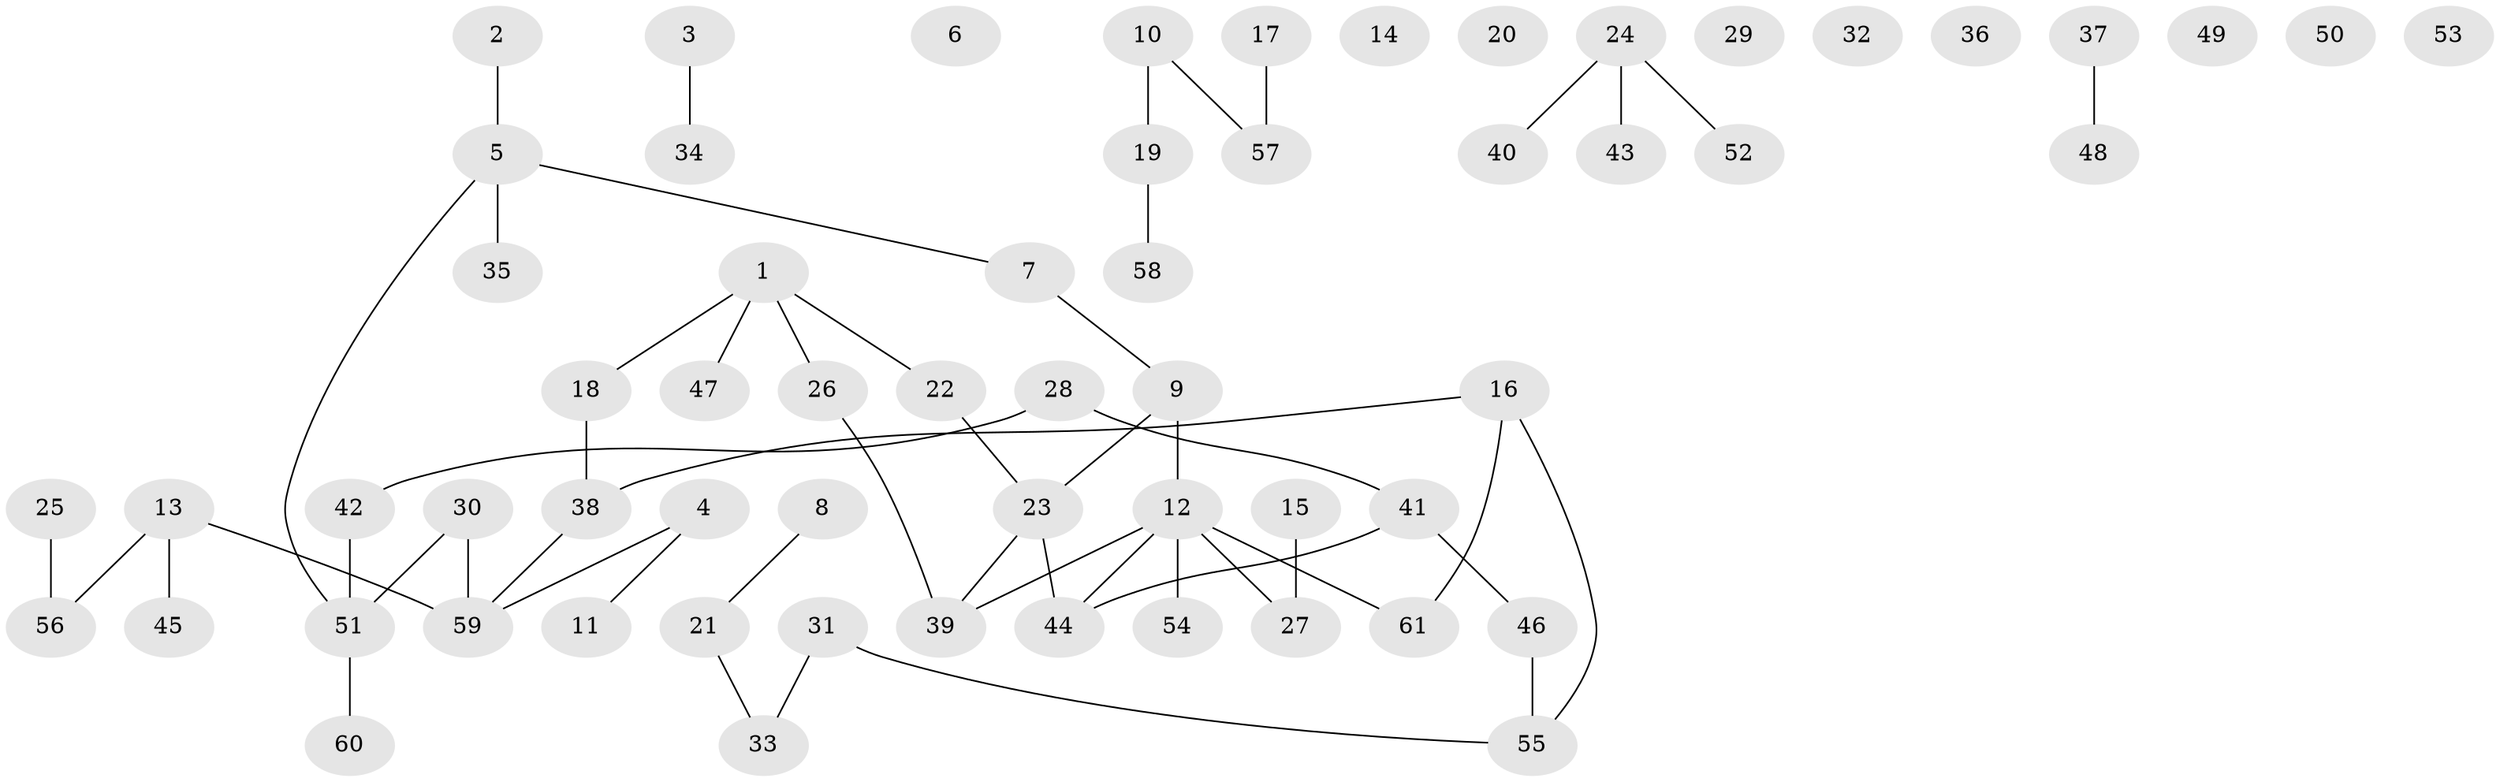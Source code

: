 // Generated by graph-tools (version 1.1) at 2025/25/03/09/25 03:25:19]
// undirected, 61 vertices, 54 edges
graph export_dot {
graph [start="1"]
  node [color=gray90,style=filled];
  1;
  2;
  3;
  4;
  5;
  6;
  7;
  8;
  9;
  10;
  11;
  12;
  13;
  14;
  15;
  16;
  17;
  18;
  19;
  20;
  21;
  22;
  23;
  24;
  25;
  26;
  27;
  28;
  29;
  30;
  31;
  32;
  33;
  34;
  35;
  36;
  37;
  38;
  39;
  40;
  41;
  42;
  43;
  44;
  45;
  46;
  47;
  48;
  49;
  50;
  51;
  52;
  53;
  54;
  55;
  56;
  57;
  58;
  59;
  60;
  61;
  1 -- 18;
  1 -- 22;
  1 -- 26;
  1 -- 47;
  2 -- 5;
  3 -- 34;
  4 -- 11;
  4 -- 59;
  5 -- 7;
  5 -- 35;
  5 -- 51;
  7 -- 9;
  8 -- 21;
  9 -- 12;
  9 -- 23;
  10 -- 19;
  10 -- 57;
  12 -- 27;
  12 -- 39;
  12 -- 44;
  12 -- 54;
  12 -- 61;
  13 -- 45;
  13 -- 56;
  13 -- 59;
  15 -- 27;
  16 -- 38;
  16 -- 55;
  16 -- 61;
  17 -- 57;
  18 -- 38;
  19 -- 58;
  21 -- 33;
  22 -- 23;
  23 -- 39;
  23 -- 44;
  24 -- 40;
  24 -- 43;
  24 -- 52;
  25 -- 56;
  26 -- 39;
  28 -- 41;
  28 -- 42;
  30 -- 51;
  30 -- 59;
  31 -- 33;
  31 -- 55;
  37 -- 48;
  38 -- 59;
  41 -- 44;
  41 -- 46;
  42 -- 51;
  46 -- 55;
  51 -- 60;
}
